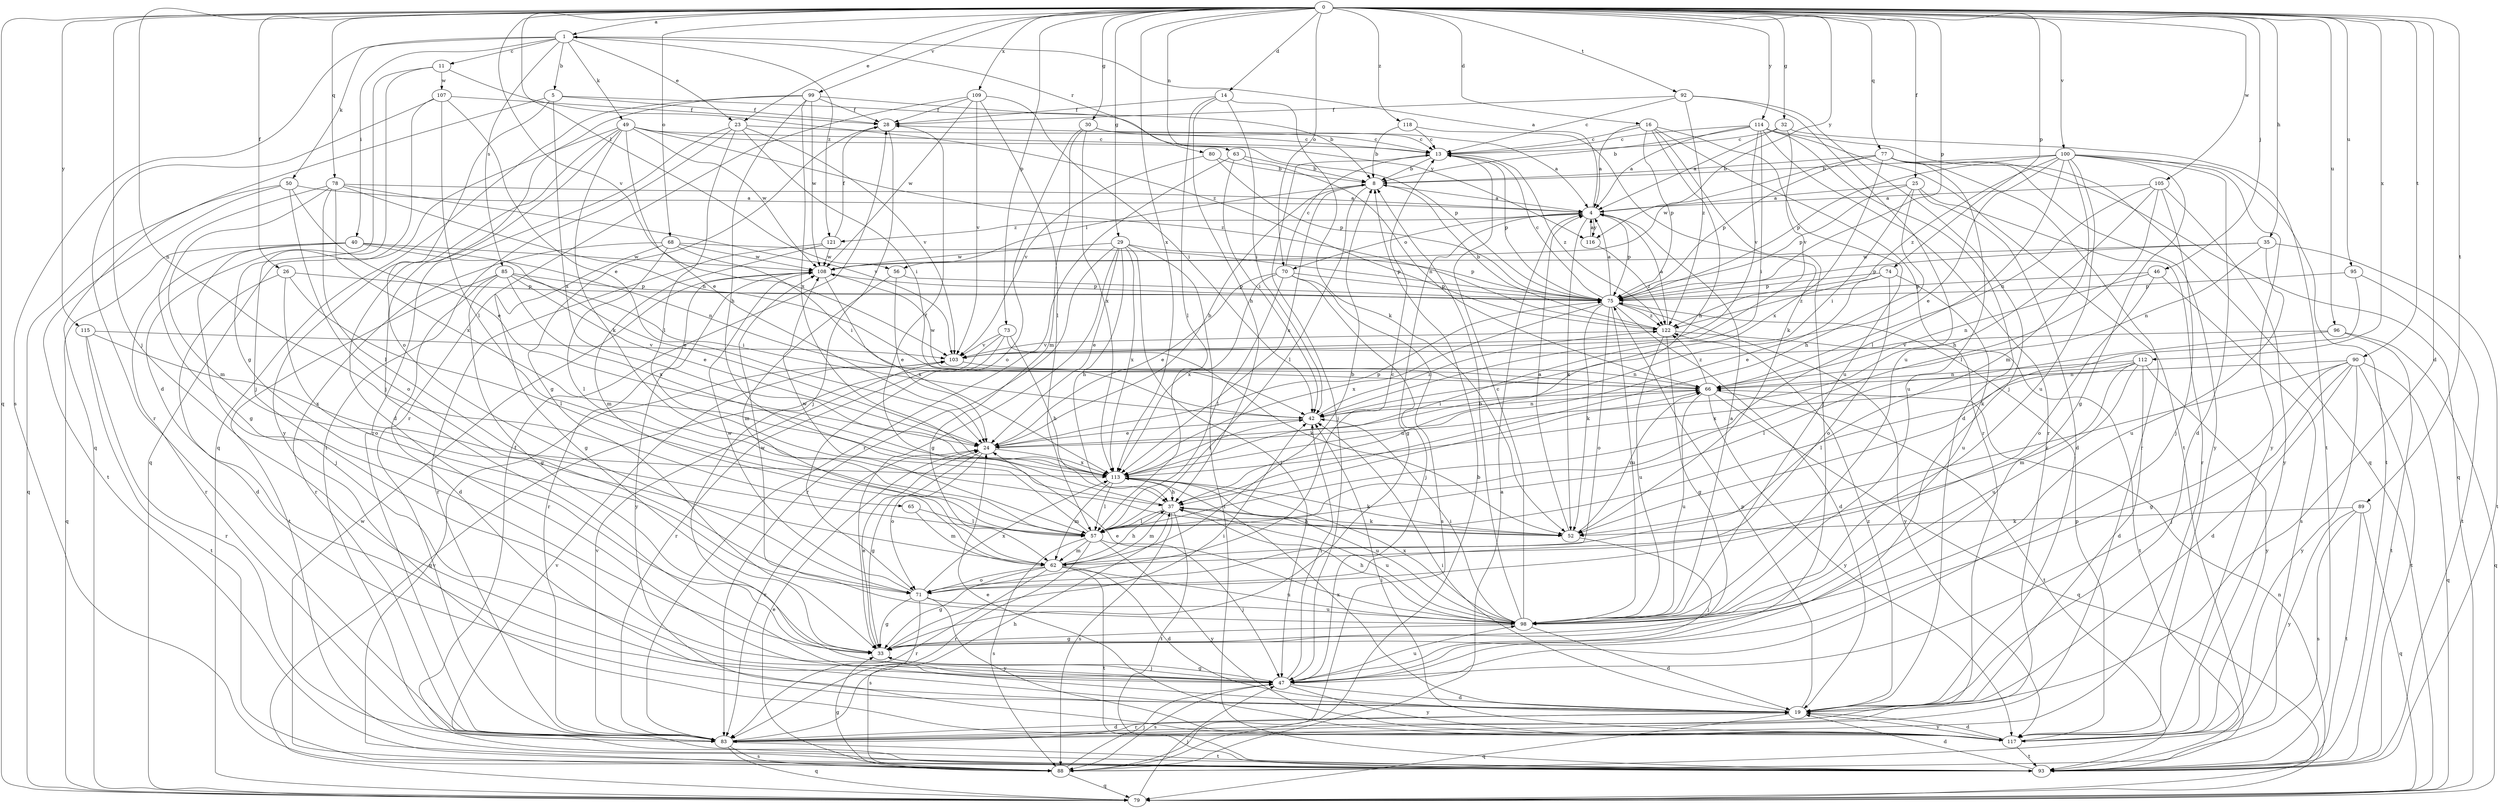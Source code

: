 strict digraph  {
0;
1;
4;
5;
8;
11;
13;
14;
16;
19;
23;
24;
25;
26;
28;
29;
30;
32;
33;
35;
37;
40;
42;
46;
47;
49;
50;
52;
56;
57;
62;
63;
65;
66;
68;
70;
71;
73;
74;
75;
77;
78;
79;
80;
83;
85;
88;
89;
90;
92;
93;
95;
96;
98;
99;
100;
103;
105;
107;
108;
109;
112;
113;
114;
115;
116;
117;
118;
121;
122;
0 -> 1  [label=a];
0 -> 14  [label=d];
0 -> 16  [label=d];
0 -> 19  [label=d];
0 -> 23  [label=e];
0 -> 25  [label=f];
0 -> 26  [label=f];
0 -> 29  [label=g];
0 -> 30  [label=g];
0 -> 32  [label=g];
0 -> 35  [label=h];
0 -> 46  [label=j];
0 -> 47  [label=j];
0 -> 56  [label=l];
0 -> 63  [label=n];
0 -> 65  [label=n];
0 -> 68  [label=o];
0 -> 70  [label=o];
0 -> 73  [label=p];
0 -> 74  [label=p];
0 -> 75  [label=p];
0 -> 77  [label=q];
0 -> 78  [label=q];
0 -> 79  [label=q];
0 -> 89  [label=t];
0 -> 90  [label=t];
0 -> 92  [label=t];
0 -> 95  [label=u];
0 -> 96  [label=u];
0 -> 99  [label=v];
0 -> 100  [label=v];
0 -> 103  [label=v];
0 -> 105  [label=w];
0 -> 109  [label=x];
0 -> 112  [label=x];
0 -> 113  [label=x];
0 -> 114  [label=y];
0 -> 115  [label=y];
0 -> 116  [label=y];
0 -> 118  [label=z];
1 -> 5  [label=b];
1 -> 11  [label=c];
1 -> 23  [label=e];
1 -> 40  [label=i];
1 -> 49  [label=k];
1 -> 50  [label=k];
1 -> 80  [label=r];
1 -> 85  [label=s];
1 -> 88  [label=s];
1 -> 121  [label=z];
4 -> 1  [label=a];
4 -> 33  [label=g];
4 -> 52  [label=k];
4 -> 70  [label=o];
4 -> 75  [label=p];
4 -> 116  [label=y];
4 -> 121  [label=z];
5 -> 28  [label=f];
5 -> 47  [label=j];
5 -> 79  [label=q];
5 -> 113  [label=x];
5 -> 116  [label=y];
8 -> 4  [label=a];
8 -> 56  [label=l];
8 -> 57  [label=l];
8 -> 113  [label=x];
11 -> 19  [label=d];
11 -> 33  [label=g];
11 -> 107  [label=w];
11 -> 122  [label=z];
13 -> 8  [label=b];
13 -> 47  [label=j];
13 -> 75  [label=p];
13 -> 122  [label=z];
14 -> 28  [label=f];
14 -> 37  [label=h];
14 -> 42  [label=i];
14 -> 52  [label=k];
14 -> 57  [label=l];
16 -> 4  [label=a];
16 -> 13  [label=c];
16 -> 37  [label=h];
16 -> 47  [label=j];
16 -> 75  [label=p];
16 -> 83  [label=r];
16 -> 98  [label=u];
19 -> 42  [label=i];
19 -> 75  [label=p];
19 -> 79  [label=q];
19 -> 83  [label=r];
19 -> 113  [label=x];
19 -> 117  [label=y];
19 -> 122  [label=z];
23 -> 13  [label=c];
23 -> 42  [label=i];
23 -> 57  [label=l];
23 -> 83  [label=r];
23 -> 93  [label=t];
23 -> 103  [label=v];
24 -> 8  [label=b];
24 -> 33  [label=g];
24 -> 71  [label=o];
24 -> 75  [label=p];
24 -> 83  [label=r];
24 -> 113  [label=x];
25 -> 4  [label=a];
25 -> 19  [label=d];
25 -> 37  [label=h];
25 -> 42  [label=i];
25 -> 75  [label=p];
25 -> 83  [label=r];
26 -> 19  [label=d];
26 -> 57  [label=l];
26 -> 71  [label=o];
26 -> 75  [label=p];
28 -> 13  [label=c];
28 -> 33  [label=g];
28 -> 47  [label=j];
29 -> 24  [label=e];
29 -> 33  [label=g];
29 -> 37  [label=h];
29 -> 47  [label=j];
29 -> 75  [label=p];
29 -> 83  [label=r];
29 -> 93  [label=t];
29 -> 108  [label=w];
29 -> 113  [label=x];
30 -> 4  [label=a];
30 -> 13  [label=c];
30 -> 62  [label=m];
30 -> 71  [label=o];
30 -> 113  [label=x];
32 -> 4  [label=a];
32 -> 13  [label=c];
32 -> 93  [label=t];
32 -> 103  [label=v];
33 -> 24  [label=e];
33 -> 42  [label=i];
33 -> 47  [label=j];
35 -> 66  [label=n];
35 -> 75  [label=p];
35 -> 93  [label=t];
35 -> 98  [label=u];
35 -> 108  [label=w];
37 -> 28  [label=f];
37 -> 52  [label=k];
37 -> 57  [label=l];
37 -> 62  [label=m];
37 -> 88  [label=s];
37 -> 93  [label=t];
37 -> 98  [label=u];
40 -> 24  [label=e];
40 -> 47  [label=j];
40 -> 66  [label=n];
40 -> 79  [label=q];
40 -> 83  [label=r];
40 -> 108  [label=w];
42 -> 24  [label=e];
42 -> 66  [label=n];
42 -> 122  [label=z];
46 -> 66  [label=n];
46 -> 71  [label=o];
46 -> 75  [label=p];
46 -> 88  [label=s];
47 -> 19  [label=d];
47 -> 33  [label=g];
47 -> 42  [label=i];
47 -> 88  [label=s];
47 -> 98  [label=u];
47 -> 117  [label=y];
49 -> 13  [label=c];
49 -> 19  [label=d];
49 -> 24  [label=e];
49 -> 52  [label=k];
49 -> 75  [label=p];
49 -> 79  [label=q];
49 -> 108  [label=w];
49 -> 117  [label=y];
49 -> 122  [label=z];
50 -> 4  [label=a];
50 -> 24  [label=e];
50 -> 71  [label=o];
50 -> 79  [label=q];
50 -> 93  [label=t];
52 -> 4  [label=a];
52 -> 37  [label=h];
52 -> 47  [label=j];
52 -> 66  [label=n];
56 -> 24  [label=e];
56 -> 62  [label=m];
56 -> 75  [label=p];
57 -> 47  [label=j];
57 -> 62  [label=m];
57 -> 83  [label=r];
57 -> 88  [label=s];
57 -> 108  [label=w];
57 -> 117  [label=y];
62 -> 8  [label=b];
62 -> 19  [label=d];
62 -> 33  [label=g];
62 -> 37  [label=h];
62 -> 71  [label=o];
62 -> 83  [label=r];
62 -> 93  [label=t];
62 -> 98  [label=u];
63 -> 8  [label=b];
63 -> 42  [label=i];
63 -> 66  [label=n];
63 -> 83  [label=r];
65 -> 57  [label=l];
65 -> 62  [label=m];
66 -> 42  [label=i];
66 -> 79  [label=q];
66 -> 93  [label=t];
66 -> 98  [label=u];
66 -> 108  [label=w];
66 -> 117  [label=y];
66 -> 122  [label=z];
68 -> 33  [label=g];
68 -> 42  [label=i];
68 -> 57  [label=l];
68 -> 75  [label=p];
68 -> 83  [label=r];
68 -> 108  [label=w];
70 -> 13  [label=c];
70 -> 24  [label=e];
70 -> 47  [label=j];
70 -> 57  [label=l];
70 -> 75  [label=p];
70 -> 88  [label=s];
70 -> 113  [label=x];
71 -> 13  [label=c];
71 -> 33  [label=g];
71 -> 88  [label=s];
71 -> 98  [label=u];
71 -> 108  [label=w];
71 -> 113  [label=x];
71 -> 117  [label=y];
73 -> 37  [label=h];
73 -> 52  [label=k];
73 -> 79  [label=q];
73 -> 83  [label=r];
73 -> 103  [label=v];
74 -> 24  [label=e];
74 -> 71  [label=o];
74 -> 75  [label=p];
74 -> 98  [label=u];
74 -> 122  [label=z];
75 -> 4  [label=a];
75 -> 13  [label=c];
75 -> 19  [label=d];
75 -> 52  [label=k];
75 -> 71  [label=o];
75 -> 98  [label=u];
75 -> 113  [label=x];
75 -> 117  [label=y];
75 -> 122  [label=z];
77 -> 8  [label=b];
77 -> 75  [label=p];
77 -> 79  [label=q];
77 -> 83  [label=r];
77 -> 98  [label=u];
77 -> 108  [label=w];
77 -> 113  [label=x];
77 -> 117  [label=y];
78 -> 4  [label=a];
78 -> 33  [label=g];
78 -> 57  [label=l];
78 -> 62  [label=m];
78 -> 66  [label=n];
78 -> 103  [label=v];
78 -> 113  [label=x];
79 -> 47  [label=j];
79 -> 66  [label=n];
80 -> 8  [label=b];
80 -> 75  [label=p];
80 -> 103  [label=v];
83 -> 19  [label=d];
83 -> 37  [label=h];
83 -> 79  [label=q];
83 -> 88  [label=s];
83 -> 93  [label=t];
83 -> 103  [label=v];
85 -> 19  [label=d];
85 -> 24  [label=e];
85 -> 33  [label=g];
85 -> 42  [label=i];
85 -> 75  [label=p];
85 -> 93  [label=t];
85 -> 113  [label=x];
88 -> 4  [label=a];
88 -> 8  [label=b];
88 -> 24  [label=e];
88 -> 33  [label=g];
88 -> 47  [label=j];
88 -> 79  [label=q];
88 -> 103  [label=v];
88 -> 108  [label=w];
89 -> 52  [label=k];
89 -> 79  [label=q];
89 -> 88  [label=s];
89 -> 93  [label=t];
89 -> 117  [label=y];
90 -> 19  [label=d];
90 -> 33  [label=g];
90 -> 47  [label=j];
90 -> 52  [label=k];
90 -> 66  [label=n];
90 -> 79  [label=q];
90 -> 93  [label=t];
90 -> 117  [label=y];
92 -> 13  [label=c];
92 -> 28  [label=f];
92 -> 47  [label=j];
92 -> 98  [label=u];
92 -> 122  [label=z];
93 -> 19  [label=d];
93 -> 28  [label=f];
93 -> 103  [label=v];
95 -> 52  [label=k];
95 -> 75  [label=p];
95 -> 93  [label=t];
96 -> 57  [label=l];
96 -> 79  [label=q];
96 -> 93  [label=t];
96 -> 103  [label=v];
98 -> 4  [label=a];
98 -> 8  [label=b];
98 -> 13  [label=c];
98 -> 19  [label=d];
98 -> 24  [label=e];
98 -> 33  [label=g];
98 -> 37  [label=h];
98 -> 42  [label=i];
98 -> 108  [label=w];
98 -> 113  [label=x];
99 -> 8  [label=b];
99 -> 28  [label=f];
99 -> 37  [label=h];
99 -> 71  [label=o];
99 -> 79  [label=q];
99 -> 108  [label=w];
99 -> 113  [label=x];
100 -> 8  [label=b];
100 -> 19  [label=d];
100 -> 24  [label=e];
100 -> 33  [label=g];
100 -> 57  [label=l];
100 -> 62  [label=m];
100 -> 75  [label=p];
100 -> 93  [label=t];
100 -> 98  [label=u];
100 -> 117  [label=y];
100 -> 122  [label=z];
103 -> 66  [label=n];
105 -> 4  [label=a];
105 -> 37  [label=h];
105 -> 47  [label=j];
105 -> 57  [label=l];
105 -> 66  [label=n];
105 -> 117  [label=y];
107 -> 24  [label=e];
107 -> 28  [label=f];
107 -> 47  [label=j];
107 -> 57  [label=l];
107 -> 83  [label=r];
108 -> 75  [label=p];
108 -> 83  [label=r];
108 -> 113  [label=x];
108 -> 117  [label=y];
109 -> 28  [label=f];
109 -> 42  [label=i];
109 -> 57  [label=l];
109 -> 83  [label=r];
109 -> 103  [label=v];
109 -> 108  [label=w];
112 -> 19  [label=d];
112 -> 57  [label=l];
112 -> 62  [label=m];
112 -> 66  [label=n];
112 -> 98  [label=u];
112 -> 113  [label=x];
112 -> 117  [label=y];
113 -> 37  [label=h];
113 -> 42  [label=i];
113 -> 52  [label=k];
113 -> 57  [label=l];
113 -> 62  [label=m];
113 -> 66  [label=n];
113 -> 98  [label=u];
114 -> 4  [label=a];
114 -> 8  [label=b];
114 -> 13  [label=c];
114 -> 19  [label=d];
114 -> 42  [label=i];
114 -> 79  [label=q];
114 -> 83  [label=r];
114 -> 93  [label=t];
114 -> 103  [label=v];
115 -> 83  [label=r];
115 -> 93  [label=t];
115 -> 103  [label=v];
115 -> 113  [label=x];
116 -> 4  [label=a];
116 -> 122  [label=z];
117 -> 19  [label=d];
117 -> 24  [label=e];
117 -> 42  [label=i];
117 -> 75  [label=p];
117 -> 93  [label=t];
118 -> 8  [label=b];
118 -> 13  [label=c];
118 -> 52  [label=k];
121 -> 28  [label=f];
121 -> 62  [label=m];
121 -> 83  [label=r];
121 -> 108  [label=w];
122 -> 4  [label=a];
122 -> 8  [label=b];
122 -> 33  [label=g];
122 -> 93  [label=t];
122 -> 98  [label=u];
122 -> 103  [label=v];
}
